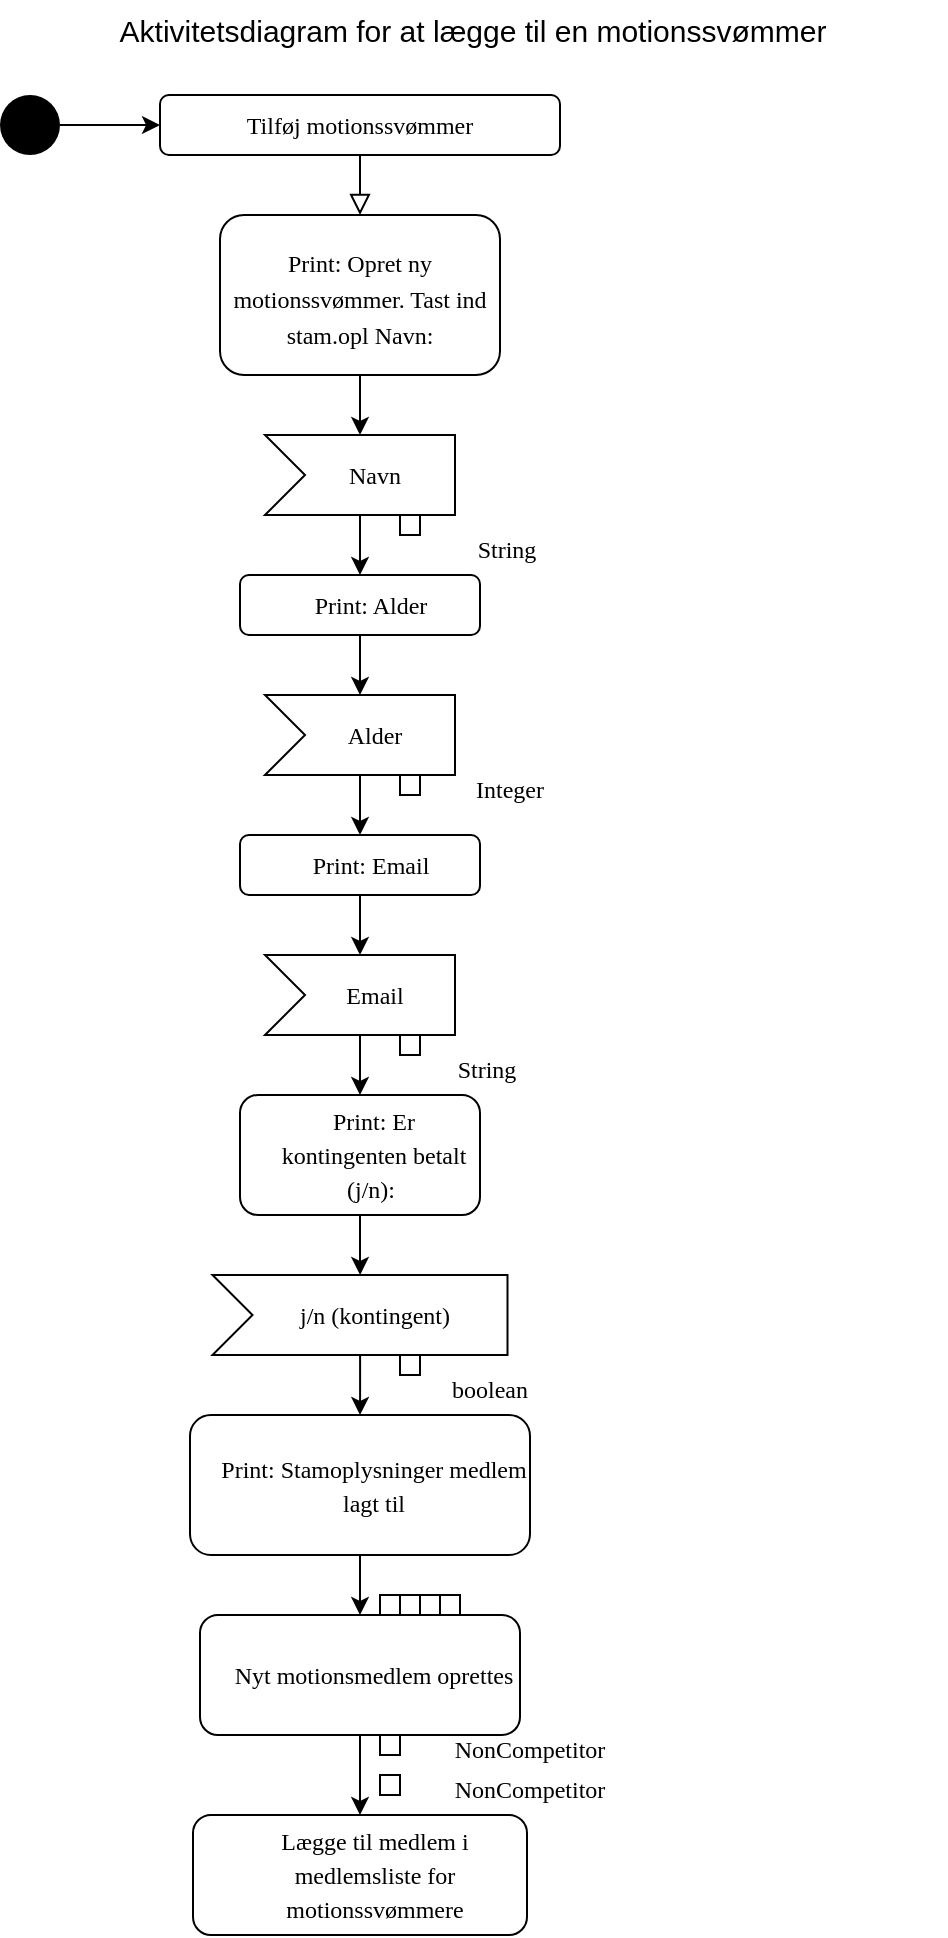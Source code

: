 <mxfile version="18.1.2" type="github">
  <diagram id="C5RBs43oDa-KdzZeNtuy" name="Page-1">
    <mxGraphModel dx="1385" dy="616" grid="1" gridSize="10" guides="1" tooltips="1" connect="1" arrows="1" fold="1" page="1" pageScale="1" pageWidth="827" pageHeight="1169" math="0" shadow="0">
      <root>
        <mxCell id="WIyWlLk6GJQsqaUBKTNV-0" />
        <mxCell id="WIyWlLk6GJQsqaUBKTNV-1" parent="WIyWlLk6GJQsqaUBKTNV-0" />
        <mxCell id="WIyWlLk6GJQsqaUBKTNV-2" value="" style="rounded=0;html=1;jettySize=auto;orthogonalLoop=1;fontSize=11;endArrow=block;endFill=0;endSize=8;strokeWidth=1;shadow=0;labelBackgroundColor=none;edgeStyle=orthogonalEdgeStyle;fontFamily=Lucida Console;" parent="WIyWlLk6GJQsqaUBKTNV-1" source="WIyWlLk6GJQsqaUBKTNV-3" edge="1">
          <mxGeometry relative="1" as="geometry">
            <mxPoint x="200" y="147.5" as="targetPoint" />
          </mxGeometry>
        </mxCell>
        <mxCell id="WIyWlLk6GJQsqaUBKTNV-3" value="&lt;div style=&quot;background-color: rgb(255, 255, 255);&quot;&gt;Tilføj motionssvømmer&lt;/div&gt;" style="rounded=1;whiteSpace=wrap;html=1;fontSize=12;glass=0;strokeWidth=1;shadow=0;fontFamily=Lucida Console;" parent="WIyWlLk6GJQsqaUBKTNV-1" vertex="1">
          <mxGeometry x="100" y="87.5" width="200" height="30" as="geometry" />
        </mxCell>
        <mxCell id="IRePbEhJJhgFrzdcHoTZ-1" value="" style="edgeStyle=orthogonalEdgeStyle;rounded=0;orthogonalLoop=1;jettySize=auto;html=1;fontFamily=Lucida Console;" parent="WIyWlLk6GJQsqaUBKTNV-1" source="IRePbEhJJhgFrzdcHoTZ-0" target="WIyWlLk6GJQsqaUBKTNV-3" edge="1">
          <mxGeometry relative="1" as="geometry" />
        </mxCell>
        <mxCell id="IRePbEhJJhgFrzdcHoTZ-0" value="" style="ellipse;fillColor=#000000;strokeColor=none;fontFamily=Lucida Console;" parent="WIyWlLk6GJQsqaUBKTNV-1" vertex="1">
          <mxGeometry x="20" y="87.5" width="30" height="30" as="geometry" />
        </mxCell>
        <mxCell id="IRePbEhJJhgFrzdcHoTZ-2" value="&lt;font style=&quot;font-size: 15px&quot; face=&quot;Helvetica&quot;&gt;Aktivitetsdiagram for at lægge til en motionssvømmer&lt;/font&gt;" style="text;html=1;strokeColor=none;fillColor=none;align=center;verticalAlign=middle;whiteSpace=wrap;rounded=0;fontFamily=Lucida Console;" parent="WIyWlLk6GJQsqaUBKTNV-1" vertex="1">
          <mxGeometry x="20" y="40" width="473" height="30" as="geometry" />
        </mxCell>
        <mxCell id="IRePbEhJJhgFrzdcHoTZ-5" value="" style="edgeStyle=orthogonalEdgeStyle;rounded=0;orthogonalLoop=1;jettySize=auto;html=1;fontSize=15;fontFamily=Lucida Console;" parent="WIyWlLk6GJQsqaUBKTNV-1" source="IRePbEhJJhgFrzdcHoTZ-3" target="IRePbEhJJhgFrzdcHoTZ-4" edge="1">
          <mxGeometry relative="1" as="geometry" />
        </mxCell>
        <mxCell id="IRePbEhJJhgFrzdcHoTZ-3" value="&lt;font style=&quot;font-size: 12px&quot;&gt;Print: Opret ny motionssvømmer. Tast ind stam.opl Navn:&lt;/font&gt;" style="rounded=1;whiteSpace=wrap;html=1;fontSize=15;fontFamily=Lucida Console;" parent="WIyWlLk6GJQsqaUBKTNV-1" vertex="1">
          <mxGeometry x="130" y="147.5" width="140" height="80" as="geometry" />
        </mxCell>
        <mxCell id="IRePbEhJJhgFrzdcHoTZ-7" value="" style="edgeStyle=orthogonalEdgeStyle;rounded=0;orthogonalLoop=1;jettySize=auto;html=1;fontSize=15;fontFamily=Lucida Console;" parent="WIyWlLk6GJQsqaUBKTNV-1" source="IRePbEhJJhgFrzdcHoTZ-4" target="IRePbEhJJhgFrzdcHoTZ-6" edge="1">
          <mxGeometry relative="1" as="geometry" />
        </mxCell>
        <mxCell id="IRePbEhJJhgFrzdcHoTZ-4" value="&lt;div style=&quot;font-size: 12px; background-color: rgb(255, 255, 255);&quot;&gt;Navn&lt;/div&gt;" style="html=1;shape=mxgraph.infographic.ribbonSimple;notch1=20;notch2=0;align=center;verticalAlign=middle;fontSize=14;fontStyle=0;fillColor=#FFFFFF;flipH=0;spacingRight=0;spacingLeft=14;shadow=0;fontFamily=Lucida Console;" parent="WIyWlLk6GJQsqaUBKTNV-1" vertex="1">
          <mxGeometry x="152.5" y="257.5" width="95" height="40" as="geometry" />
        </mxCell>
        <mxCell id="IRePbEhJJhgFrzdcHoTZ-11" value="" style="edgeStyle=orthogonalEdgeStyle;rounded=0;orthogonalLoop=1;jettySize=auto;html=1;fontSize=15;fontFamily=Lucida Console;" parent="WIyWlLk6GJQsqaUBKTNV-1" source="IRePbEhJJhgFrzdcHoTZ-6" target="IRePbEhJJhgFrzdcHoTZ-10" edge="1">
          <mxGeometry relative="1" as="geometry" />
        </mxCell>
        <mxCell id="IRePbEhJJhgFrzdcHoTZ-6" value="&lt;font style=&quot;font-size: 12px&quot;&gt;Print: Alder&amp;nbsp;&lt;/font&gt;" style="rounded=1;whiteSpace=wrap;html=1;fontSize=14;fillColor=#FFFFFF;fontStyle=0;spacingRight=0;spacingLeft=14;shadow=0;fontFamily=Lucida Console;" parent="WIyWlLk6GJQsqaUBKTNV-1" vertex="1">
          <mxGeometry x="140" y="327.5" width="120" height="30" as="geometry" />
        </mxCell>
        <mxCell id="IRePbEhJJhgFrzdcHoTZ-8" value="" style="rounded=0;whiteSpace=wrap;html=1;fontSize=15;fontFamily=Lucida Console;" parent="WIyWlLk6GJQsqaUBKTNV-1" vertex="1">
          <mxGeometry x="220" y="297.5" width="10" height="10" as="geometry" />
        </mxCell>
        <mxCell id="IRePbEhJJhgFrzdcHoTZ-9" value="&lt;font style=&quot;font-size: 12px&quot;&gt;String&amp;nbsp;&lt;/font&gt;" style="text;html=1;strokeColor=none;fillColor=none;align=center;verticalAlign=middle;whiteSpace=wrap;rounded=0;fontSize=15;fontFamily=Lucida Console;" parent="WIyWlLk6GJQsqaUBKTNV-1" vertex="1">
          <mxGeometry x="240" y="297.5" width="70" height="30" as="geometry" />
        </mxCell>
        <mxCell id="IRePbEhJJhgFrzdcHoTZ-13" value="" style="edgeStyle=orthogonalEdgeStyle;rounded=0;orthogonalLoop=1;jettySize=auto;html=1;fontSize=15;fontFamily=Lucida Console;" parent="WIyWlLk6GJQsqaUBKTNV-1" source="IRePbEhJJhgFrzdcHoTZ-10" target="IRePbEhJJhgFrzdcHoTZ-12" edge="1">
          <mxGeometry relative="1" as="geometry" />
        </mxCell>
        <mxCell id="IRePbEhJJhgFrzdcHoTZ-10" value="&lt;div style=&quot;font-size: 12px; background-color: rgb(255, 255, 255);&quot;&gt;Alder&lt;/div&gt;" style="html=1;shape=mxgraph.infographic.ribbonSimple;notch1=20;notch2=0;align=center;verticalAlign=middle;fontSize=14;fontStyle=0;fillColor=#FFFFFF;flipH=0;spacingRight=0;spacingLeft=14;shadow=0;fontFamily=Lucida Console;" parent="WIyWlLk6GJQsqaUBKTNV-1" vertex="1">
          <mxGeometry x="152.5" y="387.5" width="95" height="40" as="geometry" />
        </mxCell>
        <mxCell id="IRePbEhJJhgFrzdcHoTZ-20" value="" style="edgeStyle=orthogonalEdgeStyle;rounded=0;orthogonalLoop=1;jettySize=auto;html=1;fontSize=15;fontFamily=Lucida Console;" parent="WIyWlLk6GJQsqaUBKTNV-1" source="IRePbEhJJhgFrzdcHoTZ-12" target="IRePbEhJJhgFrzdcHoTZ-14" edge="1">
          <mxGeometry relative="1" as="geometry" />
        </mxCell>
        <mxCell id="IRePbEhJJhgFrzdcHoTZ-12" value="&lt;font style=&quot;font-size: 12px&quot;&gt;Print: Email&amp;nbsp;&lt;/font&gt;" style="rounded=1;whiteSpace=wrap;html=1;fontSize=14;fillColor=#FFFFFF;fontStyle=0;spacingRight=0;spacingLeft=14;shadow=0;fontFamily=Lucida Console;" parent="WIyWlLk6GJQsqaUBKTNV-1" vertex="1">
          <mxGeometry x="140" y="457.5" width="120" height="30" as="geometry" />
        </mxCell>
        <mxCell id="IRePbEhJJhgFrzdcHoTZ-25" value="" style="edgeStyle=orthogonalEdgeStyle;rounded=0;orthogonalLoop=1;jettySize=auto;html=1;fontSize=15;fontFamily=Lucida Console;" parent="WIyWlLk6GJQsqaUBKTNV-1" source="IRePbEhJJhgFrzdcHoTZ-14" target="IRePbEhJJhgFrzdcHoTZ-24" edge="1">
          <mxGeometry relative="1" as="geometry" />
        </mxCell>
        <mxCell id="IRePbEhJJhgFrzdcHoTZ-14" value="&lt;div style=&quot;font-size: 12px; background-color: rgb(255, 255, 255);&quot;&gt;Email&lt;/div&gt;" style="html=1;shape=mxgraph.infographic.ribbonSimple;notch1=20;notch2=0;align=center;verticalAlign=middle;fontSize=14;fontStyle=0;fillColor=#FFFFFF;flipH=0;spacingRight=0;spacingLeft=14;shadow=0;fontFamily=Lucida Console;" parent="WIyWlLk6GJQsqaUBKTNV-1" vertex="1">
          <mxGeometry x="152.5" y="517.5" width="95" height="40" as="geometry" />
        </mxCell>
        <mxCell id="IRePbEhJJhgFrzdcHoTZ-15" value="" style="rounded=0;whiteSpace=wrap;html=1;fontSize=15;fontFamily=Lucida Console;" parent="WIyWlLk6GJQsqaUBKTNV-1" vertex="1">
          <mxGeometry x="220" y="427.5" width="10" height="10" as="geometry" />
        </mxCell>
        <mxCell id="IRePbEhJJhgFrzdcHoTZ-16" value="" style="rounded=0;whiteSpace=wrap;html=1;fontSize=15;fontFamily=Lucida Console;" parent="WIyWlLk6GJQsqaUBKTNV-1" vertex="1">
          <mxGeometry x="220" y="557.5" width="10" height="10" as="geometry" />
        </mxCell>
        <mxCell id="IRePbEhJJhgFrzdcHoTZ-22" value="&lt;font style=&quot;font-size: 12px&quot;&gt;Integer&lt;/font&gt;" style="text;html=1;strokeColor=none;fillColor=none;align=center;verticalAlign=middle;whiteSpace=wrap;rounded=0;fontSize=15;fontFamily=Lucida Console;" parent="WIyWlLk6GJQsqaUBKTNV-1" vertex="1">
          <mxGeometry x="240" y="417.5" width="70" height="30" as="geometry" />
        </mxCell>
        <mxCell id="IRePbEhJJhgFrzdcHoTZ-23" value="&lt;font style=&quot;font-size: 12px&quot;&gt;String&amp;nbsp;&lt;/font&gt;" style="text;html=1;strokeColor=none;fillColor=none;align=center;verticalAlign=middle;whiteSpace=wrap;rounded=0;fontSize=15;fontFamily=Lucida Console;" parent="WIyWlLk6GJQsqaUBKTNV-1" vertex="1">
          <mxGeometry x="230" y="557.5" width="70" height="30" as="geometry" />
        </mxCell>
        <mxCell id="IRePbEhJJhgFrzdcHoTZ-27" value="" style="edgeStyle=orthogonalEdgeStyle;rounded=0;orthogonalLoop=1;jettySize=auto;html=1;fontSize=15;fontFamily=Lucida Console;" parent="WIyWlLk6GJQsqaUBKTNV-1" source="IRePbEhJJhgFrzdcHoTZ-24" target="IRePbEhJJhgFrzdcHoTZ-26" edge="1">
          <mxGeometry relative="1" as="geometry" />
        </mxCell>
        <mxCell id="IRePbEhJJhgFrzdcHoTZ-24" value="&lt;font style=&quot;font-size: 12px&quot;&gt;Print: Er kontingenten betalt (j/n):&amp;nbsp;&lt;/font&gt;" style="rounded=1;whiteSpace=wrap;html=1;fontSize=14;fillColor=#FFFFFF;fontStyle=0;spacingRight=0;spacingLeft=14;shadow=0;fontFamily=Lucida Console;" parent="WIyWlLk6GJQsqaUBKTNV-1" vertex="1">
          <mxGeometry x="140" y="587.5" width="120" height="60" as="geometry" />
        </mxCell>
        <mxCell id="IRePbEhJJhgFrzdcHoTZ-32" value="" style="edgeStyle=orthogonalEdgeStyle;rounded=0;orthogonalLoop=1;jettySize=auto;html=1;fontFamily=Helvetica;fontSize=12;" parent="WIyWlLk6GJQsqaUBKTNV-1" source="IRePbEhJJhgFrzdcHoTZ-26" target="IRePbEhJJhgFrzdcHoTZ-31" edge="1">
          <mxGeometry relative="1" as="geometry" />
        </mxCell>
        <mxCell id="IRePbEhJJhgFrzdcHoTZ-26" value="&lt;div style=&quot;font-size: 12px ; background-color: rgb(255 , 255 , 255)&quot;&gt;j/n (kontingent)&lt;/div&gt;" style="html=1;shape=mxgraph.infographic.ribbonSimple;notch1=20;notch2=0;align=center;verticalAlign=middle;fontSize=14;fontStyle=0;fillColor=#FFFFFF;flipH=0;spacingRight=0;spacingLeft=14;shadow=0;fontFamily=Lucida Console;" parent="WIyWlLk6GJQsqaUBKTNV-1" vertex="1">
          <mxGeometry x="126.25" y="677.5" width="147.5" height="40" as="geometry" />
        </mxCell>
        <mxCell id="IRePbEhJJhgFrzdcHoTZ-29" value="" style="rounded=0;whiteSpace=wrap;html=1;fontSize=15;fontFamily=Lucida Console;" parent="WIyWlLk6GJQsqaUBKTNV-1" vertex="1">
          <mxGeometry x="220" y="717.5" width="10" height="10" as="geometry" />
        </mxCell>
        <mxCell id="IRePbEhJJhgFrzdcHoTZ-30" value="&lt;font style=&quot;font-size: 12px&quot;&gt;boolean&lt;/font&gt;" style="text;html=1;strokeColor=none;fillColor=none;align=center;verticalAlign=middle;whiteSpace=wrap;rounded=0;fontSize=15;fontFamily=Lucida Console;" parent="WIyWlLk6GJQsqaUBKTNV-1" vertex="1">
          <mxGeometry x="230" y="717.5" width="70" height="30" as="geometry" />
        </mxCell>
        <mxCell id="IRePbEhJJhgFrzdcHoTZ-78" value="" style="edgeStyle=orthogonalEdgeStyle;rounded=0;orthogonalLoop=1;jettySize=auto;html=1;fontFamily=Helvetica;fontSize=12;" parent="WIyWlLk6GJQsqaUBKTNV-1" source="IRePbEhJJhgFrzdcHoTZ-31" target="IRePbEhJJhgFrzdcHoTZ-77" edge="1">
          <mxGeometry relative="1" as="geometry" />
        </mxCell>
        <mxCell id="IRePbEhJJhgFrzdcHoTZ-31" value="&lt;font style=&quot;font-size: 12px&quot;&gt;Print: Stamoplysninger medlem lagt til&lt;/font&gt;" style="rounded=1;whiteSpace=wrap;html=1;fontSize=14;fontFamily=Lucida Console;fillColor=#FFFFFF;fontStyle=0;spacingRight=0;spacingLeft=14;shadow=0;" parent="WIyWlLk6GJQsqaUBKTNV-1" vertex="1">
          <mxGeometry x="115" y="747.5" width="170" height="70" as="geometry" />
        </mxCell>
        <mxCell id="IRePbEhJJhgFrzdcHoTZ-84" value="" style="edgeStyle=orthogonalEdgeStyle;rounded=0;orthogonalLoop=1;jettySize=auto;html=1;fontFamily=Helvetica;fontSize=12;" parent="WIyWlLk6GJQsqaUBKTNV-1" source="IRePbEhJJhgFrzdcHoTZ-77" target="IRePbEhJJhgFrzdcHoTZ-83" edge="1">
          <mxGeometry relative="1" as="geometry" />
        </mxCell>
        <mxCell id="IRePbEhJJhgFrzdcHoTZ-77" value="&lt;font style=&quot;font-size: 12px&quot;&gt;Nyt motionsmedlem oprettes&lt;/font&gt;" style="rounded=1;whiteSpace=wrap;html=1;fontSize=14;fontFamily=Lucida Console;fillColor=#FFFFFF;fontStyle=0;spacingRight=0;spacingLeft=14;shadow=0;" parent="WIyWlLk6GJQsqaUBKTNV-1" vertex="1">
          <mxGeometry x="120" y="847.5" width="160" height="60" as="geometry" />
        </mxCell>
        <mxCell id="IRePbEhJJhgFrzdcHoTZ-79" value="" style="rounded=0;whiteSpace=wrap;html=1;fontSize=15;fontFamily=Lucida Console;" parent="WIyWlLk6GJQsqaUBKTNV-1" vertex="1">
          <mxGeometry x="210" y="837.5" width="10" height="10" as="geometry" />
        </mxCell>
        <mxCell id="IRePbEhJJhgFrzdcHoTZ-80" value="" style="rounded=0;whiteSpace=wrap;html=1;fontSize=15;fontFamily=Lucida Console;" parent="WIyWlLk6GJQsqaUBKTNV-1" vertex="1">
          <mxGeometry x="220" y="837.5" width="10" height="10" as="geometry" />
        </mxCell>
        <mxCell id="IRePbEhJJhgFrzdcHoTZ-81" value="" style="rounded=0;whiteSpace=wrap;html=1;fontSize=15;fontFamily=Lucida Console;" parent="WIyWlLk6GJQsqaUBKTNV-1" vertex="1">
          <mxGeometry x="230" y="837.5" width="10" height="10" as="geometry" />
        </mxCell>
        <mxCell id="IRePbEhJJhgFrzdcHoTZ-82" value="" style="rounded=0;whiteSpace=wrap;html=1;fontSize=15;fontFamily=Lucida Console;" parent="WIyWlLk6GJQsqaUBKTNV-1" vertex="1">
          <mxGeometry x="240" y="837.5" width="10" height="10" as="geometry" />
        </mxCell>
        <mxCell id="IRePbEhJJhgFrzdcHoTZ-83" value="&lt;font style=&quot;font-size: 12px&quot;&gt;Lægge til medlem i medlemsliste for motionssvømmere&lt;/font&gt;" style="rounded=1;whiteSpace=wrap;html=1;fontSize=14;fontFamily=Lucida Console;fillColor=#FFFFFF;fontStyle=0;spacingRight=0;spacingLeft=14;shadow=0;" parent="WIyWlLk6GJQsqaUBKTNV-1" vertex="1">
          <mxGeometry x="116.5" y="947.5" width="167" height="60" as="geometry" />
        </mxCell>
        <mxCell id="IRePbEhJJhgFrzdcHoTZ-86" value="" style="rounded=0;whiteSpace=wrap;html=1;fontSize=15;fontFamily=Lucida Console;" parent="WIyWlLk6GJQsqaUBKTNV-1" vertex="1">
          <mxGeometry x="210" y="907.5" width="10" height="10" as="geometry" />
        </mxCell>
        <mxCell id="IRePbEhJJhgFrzdcHoTZ-87" value="&lt;span style=&quot;font-size: 12px&quot;&gt;NonCompetitor&lt;/span&gt;" style="text;html=1;strokeColor=none;fillColor=none;align=center;verticalAlign=middle;whiteSpace=wrap;rounded=0;fontSize=15;fontFamily=Lucida Console;" parent="WIyWlLk6GJQsqaUBKTNV-1" vertex="1">
          <mxGeometry x="230" y="897.5" width="110" height="30" as="geometry" />
        </mxCell>
        <mxCell id="IRePbEhJJhgFrzdcHoTZ-88" value="" style="rounded=0;whiteSpace=wrap;html=1;fontSize=15;fontFamily=Lucida Console;" parent="WIyWlLk6GJQsqaUBKTNV-1" vertex="1">
          <mxGeometry x="210" y="927.5" width="10" height="10" as="geometry" />
        </mxCell>
        <mxCell id="IRePbEhJJhgFrzdcHoTZ-89" value="&lt;span style=&quot;font-size: 12px&quot;&gt;NonCompetitor&lt;/span&gt;" style="text;html=1;strokeColor=none;fillColor=none;align=center;verticalAlign=middle;whiteSpace=wrap;rounded=0;fontSize=15;fontFamily=Lucida Console;" parent="WIyWlLk6GJQsqaUBKTNV-1" vertex="1">
          <mxGeometry x="230" y="917.5" width="110" height="30" as="geometry" />
        </mxCell>
      </root>
    </mxGraphModel>
  </diagram>
</mxfile>
